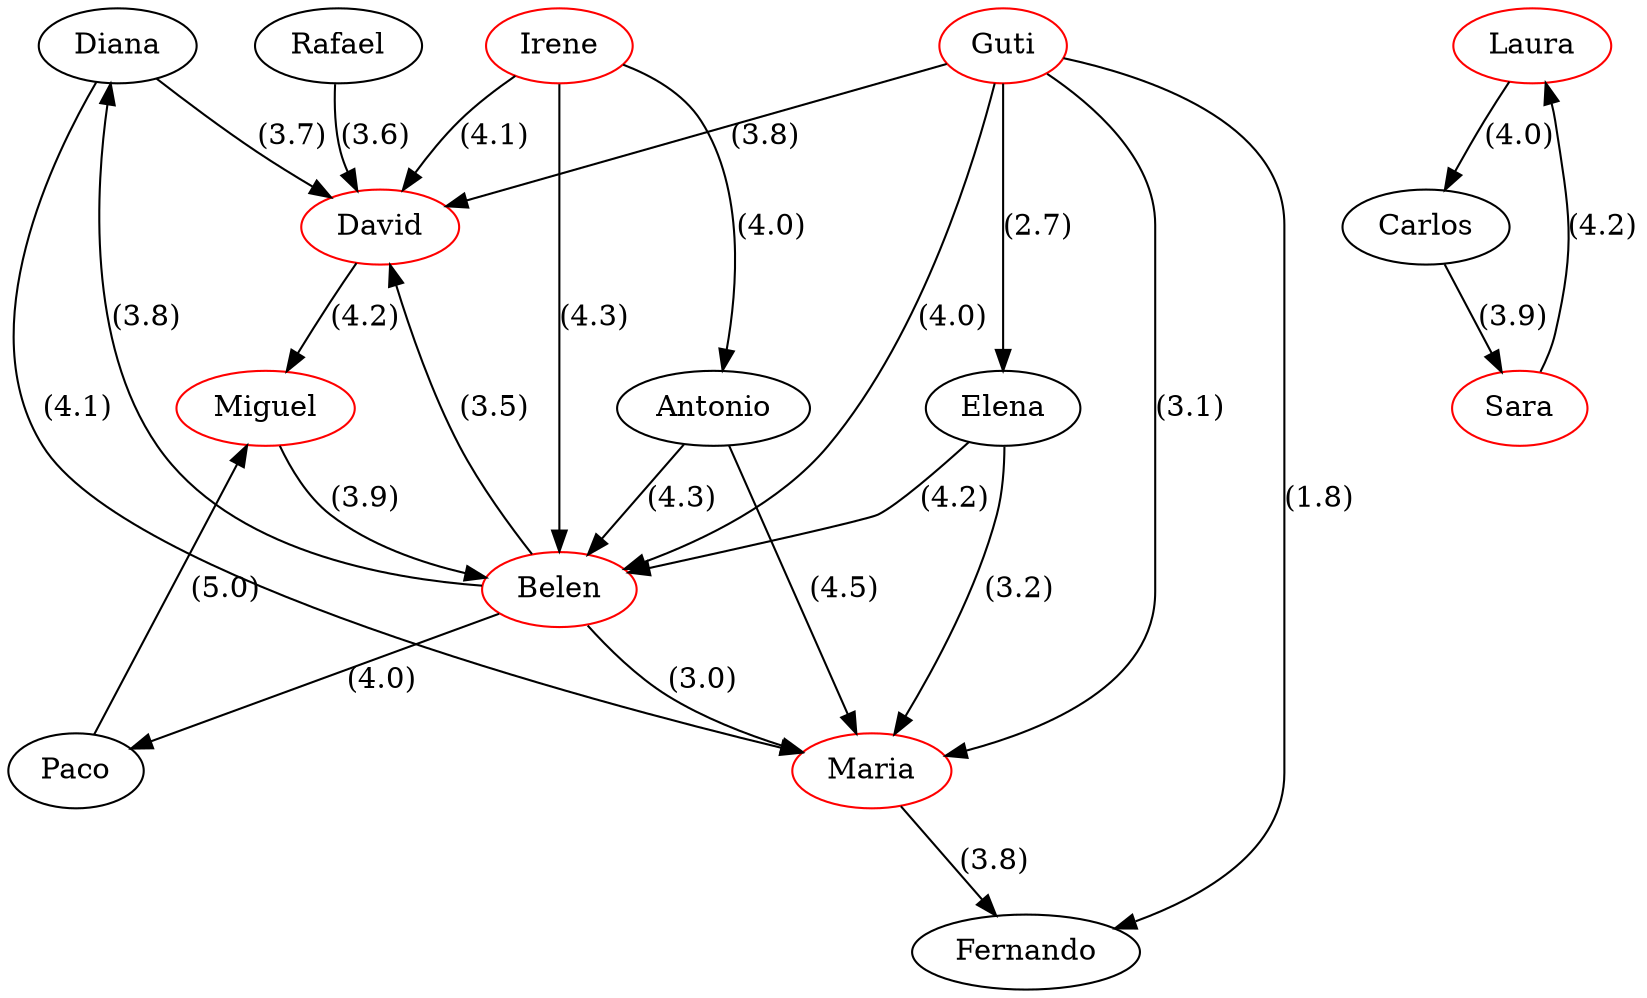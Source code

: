 strict digraph G {
  1 [ label="Diana" ];
  2 [ color="red" label="Guti" ];
  3 [ color="red" label="David" ];
  4 [ color="red" label="Miguel" ];
  5 [ color="red" label="Belen" ];
  6 [ label="Rafael" ];
  7 [ label="Paco" ];
  8 [ label="Elena" ];
  9 [ label="Fernando" ];
  10 [ color="red" label="Irene" ];
  11 [ label="Antonio" ];
  12 [ color="red" label="Maria" ];
  13 [ color="red" label="Laura" ];
  14 [ label="Carlos" ];
  15 [ color="red" label="Sara" ];
  2 -> 5 [ color="black" label="(4.0)" ];
  1 -> 3 [ color="black" label="(3.7)" ];
  3 -> 4 [ color="black" label="(4.2)" ];
  5 -> 1 [ color="black" label="(3.8)" ];
  1 -> 12 [ color="black" label="(4.1)" ];
  10 -> 5 [ color="black" label="(4.3)" ];
  2 -> 3 [ color="black" label="(3.8)" ];
  2 -> 8 [ color="black" label="(2.7)" ];
  2 -> 12 [ color="black" label="(3.1)" ];
  11 -> 12 [ color="black" label="(4.5)" ];
  2 -> 9 [ color="black" label="(1.8)" ];
  4 -> 5 [ color="black" label="(3.9)" ];
  5 -> 7 [ color="black" label="(4.0)" ];
  5 -> 12 [ color="black" label="(3.0)" ];
  6 -> 3 [ color="black" label="(3.6)" ];
  8 -> 5 [ color="black" label="(4.2)" ];
  5 -> 3 [ color="black" label="(3.5)" ];
  10 -> 11 [ color="black" label="(4.0)" ];
  7 -> 4 [ color="black" label="(5.0)" ];
  11 -> 5 [ color="black" label="(4.3)" ];
  12 -> 9 [ color="black" label="(3.8)" ];
  10 -> 3 [ color="black" label="(4.1)" ];
  8 -> 12 [ color="black" label="(3.2)" ];
  13 -> 14 [ color="black" label="(4.0)" ];
  14 -> 15 [ color="black" label="(3.9)" ];
  15 -> 13 [ color="black" label="(4.2)" ];
}
